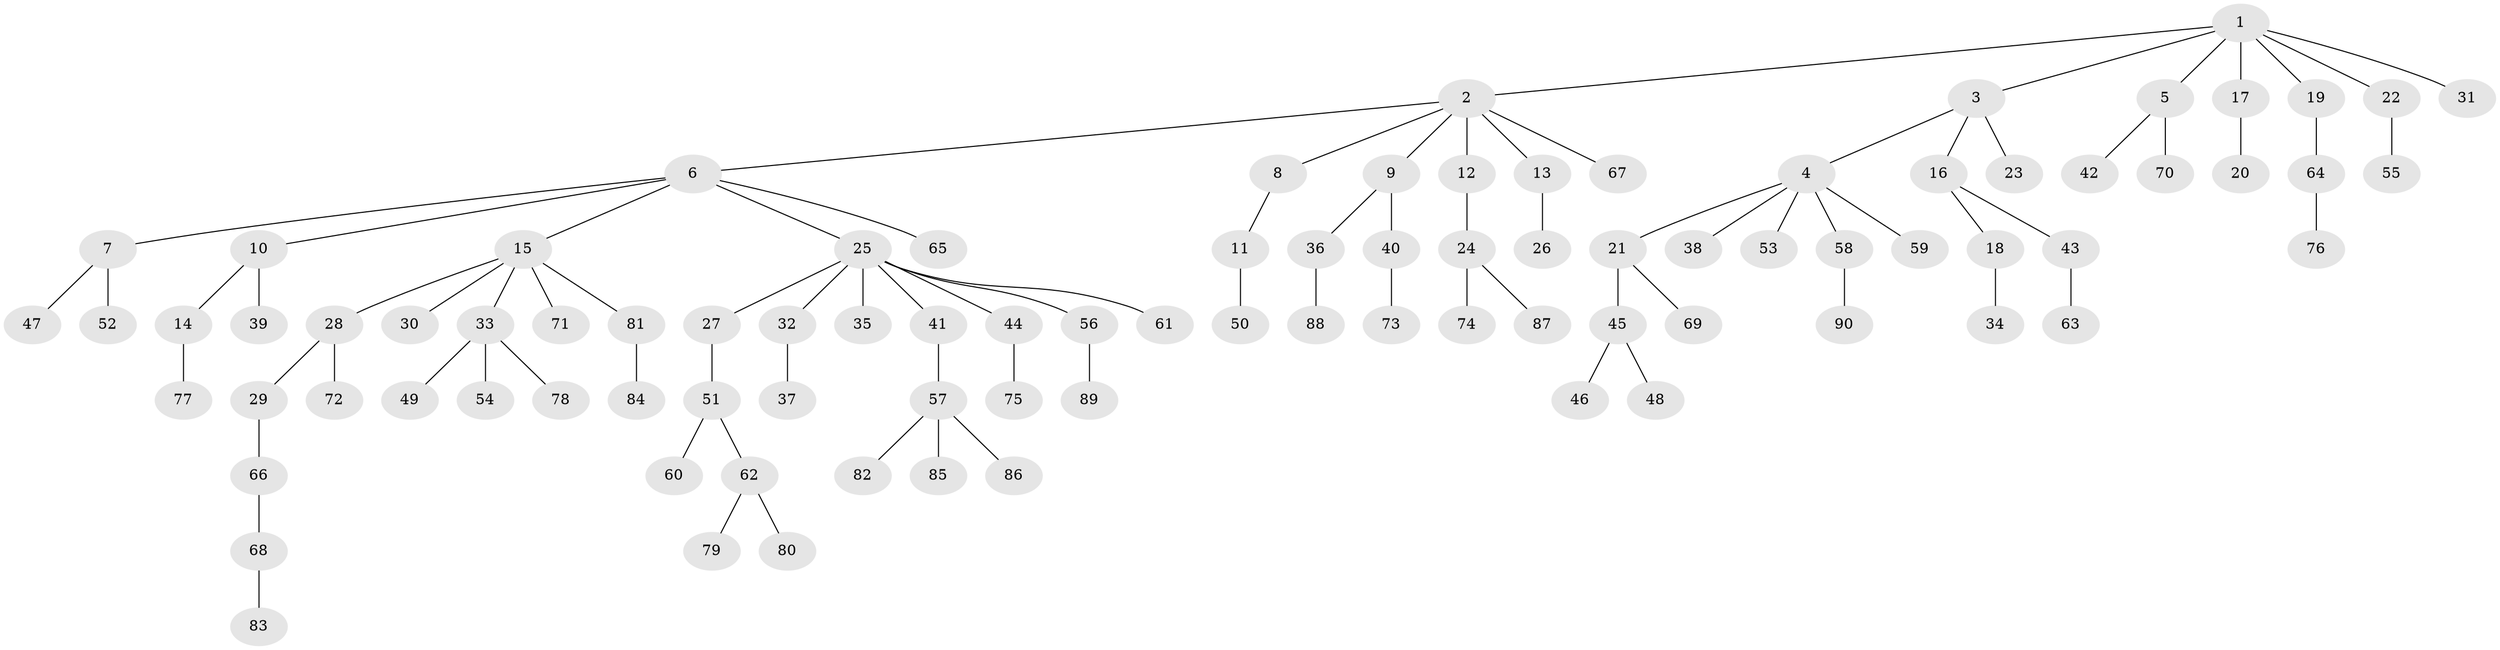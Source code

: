 // coarse degree distribution, {1: 0.9629629629629629, 26: 0.037037037037037035}
// Generated by graph-tools (version 1.1) at 2025/56/03/04/25 21:56:20]
// undirected, 90 vertices, 89 edges
graph export_dot {
graph [start="1"]
  node [color=gray90,style=filled];
  1;
  2;
  3;
  4;
  5;
  6;
  7;
  8;
  9;
  10;
  11;
  12;
  13;
  14;
  15;
  16;
  17;
  18;
  19;
  20;
  21;
  22;
  23;
  24;
  25;
  26;
  27;
  28;
  29;
  30;
  31;
  32;
  33;
  34;
  35;
  36;
  37;
  38;
  39;
  40;
  41;
  42;
  43;
  44;
  45;
  46;
  47;
  48;
  49;
  50;
  51;
  52;
  53;
  54;
  55;
  56;
  57;
  58;
  59;
  60;
  61;
  62;
  63;
  64;
  65;
  66;
  67;
  68;
  69;
  70;
  71;
  72;
  73;
  74;
  75;
  76;
  77;
  78;
  79;
  80;
  81;
  82;
  83;
  84;
  85;
  86;
  87;
  88;
  89;
  90;
  1 -- 2;
  1 -- 3;
  1 -- 5;
  1 -- 17;
  1 -- 19;
  1 -- 22;
  1 -- 31;
  2 -- 6;
  2 -- 8;
  2 -- 9;
  2 -- 12;
  2 -- 13;
  2 -- 67;
  3 -- 4;
  3 -- 16;
  3 -- 23;
  4 -- 21;
  4 -- 38;
  4 -- 53;
  4 -- 58;
  4 -- 59;
  5 -- 42;
  5 -- 70;
  6 -- 7;
  6 -- 10;
  6 -- 15;
  6 -- 25;
  6 -- 65;
  7 -- 47;
  7 -- 52;
  8 -- 11;
  9 -- 36;
  9 -- 40;
  10 -- 14;
  10 -- 39;
  11 -- 50;
  12 -- 24;
  13 -- 26;
  14 -- 77;
  15 -- 28;
  15 -- 30;
  15 -- 33;
  15 -- 71;
  15 -- 81;
  16 -- 18;
  16 -- 43;
  17 -- 20;
  18 -- 34;
  19 -- 64;
  21 -- 45;
  21 -- 69;
  22 -- 55;
  24 -- 74;
  24 -- 87;
  25 -- 27;
  25 -- 32;
  25 -- 35;
  25 -- 41;
  25 -- 44;
  25 -- 56;
  25 -- 61;
  27 -- 51;
  28 -- 29;
  28 -- 72;
  29 -- 66;
  32 -- 37;
  33 -- 49;
  33 -- 54;
  33 -- 78;
  36 -- 88;
  40 -- 73;
  41 -- 57;
  43 -- 63;
  44 -- 75;
  45 -- 46;
  45 -- 48;
  51 -- 60;
  51 -- 62;
  56 -- 89;
  57 -- 82;
  57 -- 85;
  57 -- 86;
  58 -- 90;
  62 -- 79;
  62 -- 80;
  64 -- 76;
  66 -- 68;
  68 -- 83;
  81 -- 84;
}
